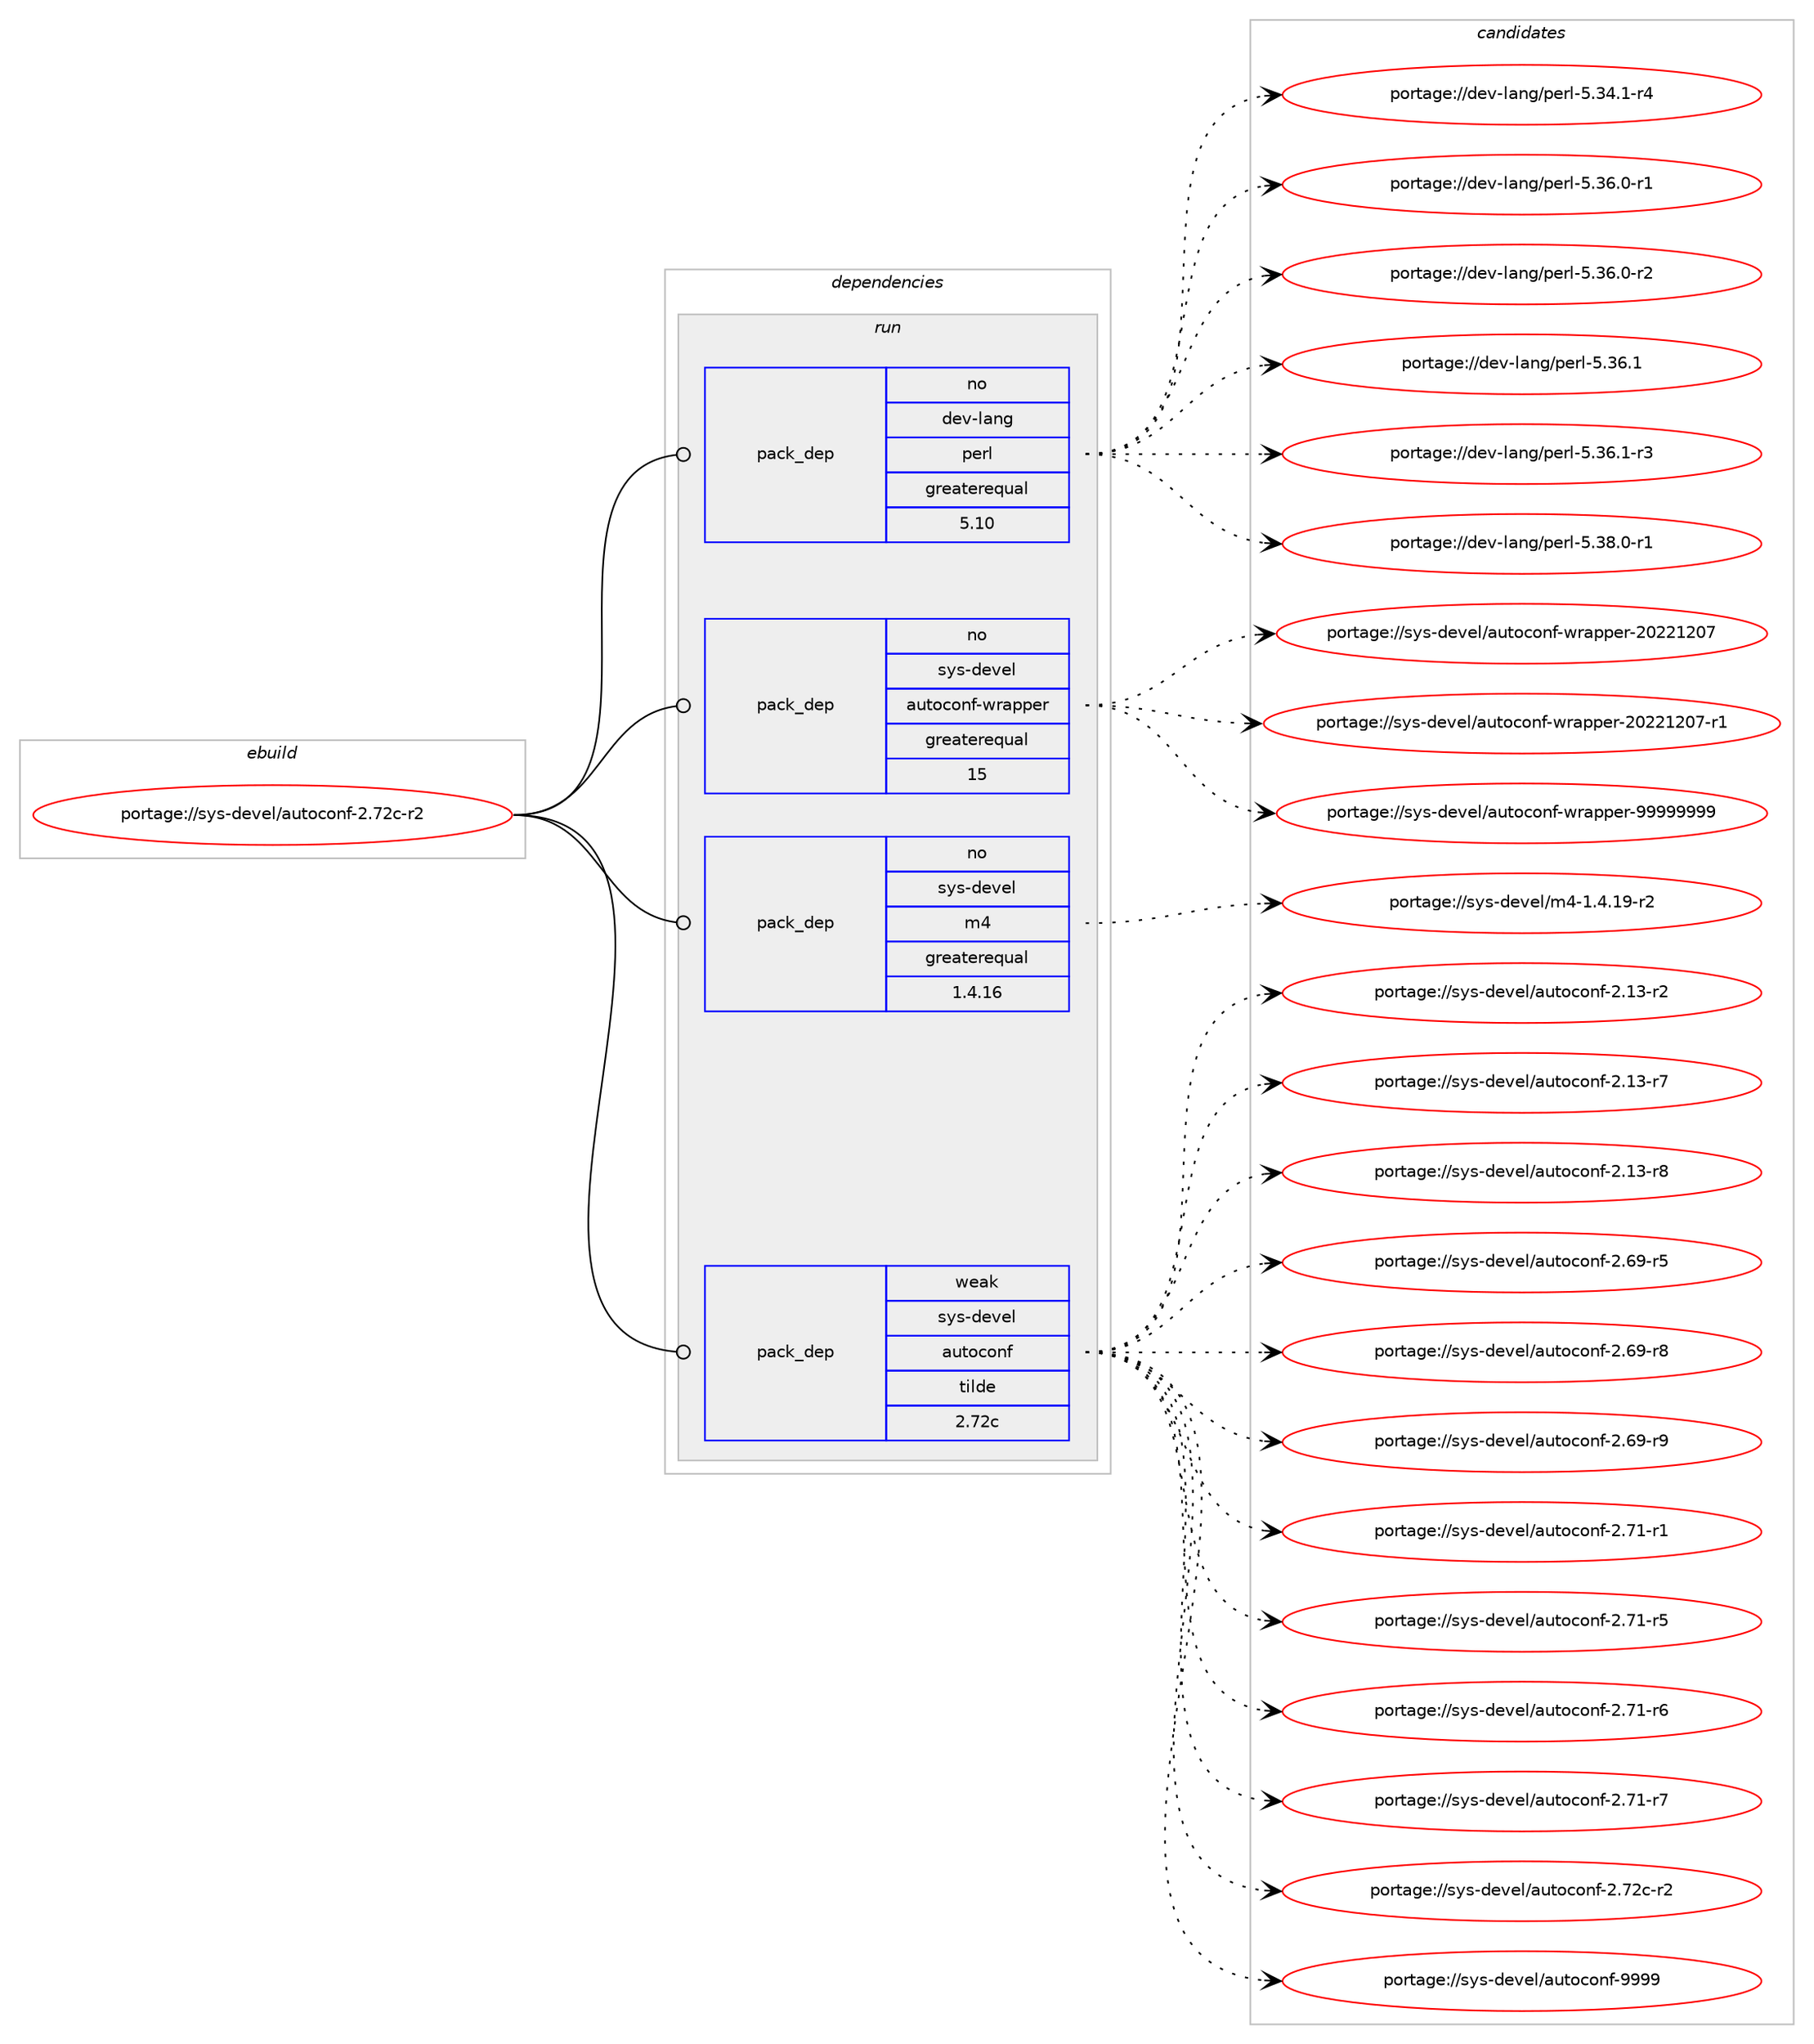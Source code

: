 digraph prolog {

# *************
# Graph options
# *************

newrank=true;
concentrate=true;
compound=true;
graph [rankdir=LR,fontname=Helvetica,fontsize=10,ranksep=1.5];#, ranksep=2.5, nodesep=0.2];
edge  [arrowhead=vee];
node  [fontname=Helvetica,fontsize=10];

# **********
# The ebuild
# **********

subgraph cluster_leftcol {
color=gray;
rank=same;
label=<<i>ebuild</i>>;
id [label="portage://sys-devel/autoconf-2.72c-r2", color=red, width=4, href="../sys-devel/autoconf-2.72c-r2.svg"];
}

# ****************
# The dependencies
# ****************

subgraph cluster_midcol {
color=gray;
label=<<i>dependencies</i>>;
subgraph cluster_compile {
fillcolor="#eeeeee";
style=filled;
label=<<i>compile</i>>;
}
subgraph cluster_compileandrun {
fillcolor="#eeeeee";
style=filled;
label=<<i>compile and run</i>>;
}
subgraph cluster_run {
fillcolor="#eeeeee";
style=filled;
label=<<i>run</i>>;
subgraph pack107 {
dependency167 [label=<<TABLE BORDER="0" CELLBORDER="1" CELLSPACING="0" CELLPADDING="4" WIDTH="220"><TR><TD ROWSPAN="6" CELLPADDING="30">pack_dep</TD></TR><TR><TD WIDTH="110">no</TD></TR><TR><TD>dev-lang</TD></TR><TR><TD>perl</TD></TR><TR><TD>greaterequal</TD></TR><TR><TD>5.10</TD></TR></TABLE>>, shape=none, color=blue];
}
id:e -> dependency167:w [weight=20,style="solid",arrowhead="odot"];
subgraph pack108 {
dependency168 [label=<<TABLE BORDER="0" CELLBORDER="1" CELLSPACING="0" CELLPADDING="4" WIDTH="220"><TR><TD ROWSPAN="6" CELLPADDING="30">pack_dep</TD></TR><TR><TD WIDTH="110">no</TD></TR><TR><TD>sys-devel</TD></TR><TR><TD>autoconf-wrapper</TD></TR><TR><TD>greaterequal</TD></TR><TR><TD>15</TD></TR></TABLE>>, shape=none, color=blue];
}
id:e -> dependency168:w [weight=20,style="solid",arrowhead="odot"];
# *** BEGIN UNKNOWN DEPENDENCY TYPE (TODO) ***
# id -> package_dependency(portage://sys-devel/autoconf-2.72c-r2,run,no,sys-devel,gnuconfig,none,[,,],[],[])
# *** END UNKNOWN DEPENDENCY TYPE (TODO) ***

subgraph pack109 {
dependency169 [label=<<TABLE BORDER="0" CELLBORDER="1" CELLSPACING="0" CELLPADDING="4" WIDTH="220"><TR><TD ROWSPAN="6" CELLPADDING="30">pack_dep</TD></TR><TR><TD WIDTH="110">no</TD></TR><TR><TD>sys-devel</TD></TR><TR><TD>m4</TD></TR><TR><TD>greaterequal</TD></TR><TR><TD>1.4.16</TD></TR></TABLE>>, shape=none, color=blue];
}
id:e -> dependency169:w [weight=20,style="solid",arrowhead="odot"];
subgraph pack110 {
dependency170 [label=<<TABLE BORDER="0" CELLBORDER="1" CELLSPACING="0" CELLPADDING="4" WIDTH="220"><TR><TD ROWSPAN="6" CELLPADDING="30">pack_dep</TD></TR><TR><TD WIDTH="110">weak</TD></TR><TR><TD>sys-devel</TD></TR><TR><TD>autoconf</TD></TR><TR><TD>tilde</TD></TR><TR><TD>2.72c</TD></TR></TABLE>>, shape=none, color=blue];
}
id:e -> dependency170:w [weight=20,style="solid",arrowhead="odot"];
}
}

# **************
# The candidates
# **************

subgraph cluster_choices {
rank=same;
color=gray;
label=<<i>candidates</i>>;

subgraph choice107 {
color=black;
nodesep=1;
choice100101118451089711010347112101114108455346515246494511452 [label="portage://dev-lang/perl-5.34.1-r4", color=red, width=4,href="../dev-lang/perl-5.34.1-r4.svg"];
choice100101118451089711010347112101114108455346515446484511449 [label="portage://dev-lang/perl-5.36.0-r1", color=red, width=4,href="../dev-lang/perl-5.36.0-r1.svg"];
choice100101118451089711010347112101114108455346515446484511450 [label="portage://dev-lang/perl-5.36.0-r2", color=red, width=4,href="../dev-lang/perl-5.36.0-r2.svg"];
choice10010111845108971101034711210111410845534651544649 [label="portage://dev-lang/perl-5.36.1", color=red, width=4,href="../dev-lang/perl-5.36.1.svg"];
choice100101118451089711010347112101114108455346515446494511451 [label="portage://dev-lang/perl-5.36.1-r3", color=red, width=4,href="../dev-lang/perl-5.36.1-r3.svg"];
choice100101118451089711010347112101114108455346515646484511449 [label="portage://dev-lang/perl-5.38.0-r1", color=red, width=4,href="../dev-lang/perl-5.38.0-r1.svg"];
dependency167:e -> choice100101118451089711010347112101114108455346515246494511452:w [style=dotted,weight="100"];
dependency167:e -> choice100101118451089711010347112101114108455346515446484511449:w [style=dotted,weight="100"];
dependency167:e -> choice100101118451089711010347112101114108455346515446484511450:w [style=dotted,weight="100"];
dependency167:e -> choice10010111845108971101034711210111410845534651544649:w [style=dotted,weight="100"];
dependency167:e -> choice100101118451089711010347112101114108455346515446494511451:w [style=dotted,weight="100"];
dependency167:e -> choice100101118451089711010347112101114108455346515646484511449:w [style=dotted,weight="100"];
}
subgraph choice108 {
color=black;
nodesep=1;
choice115121115451001011181011084797117116111991111101024511911497112112101114455048505049504855 [label="portage://sys-devel/autoconf-wrapper-20221207", color=red, width=4,href="../sys-devel/autoconf-wrapper-20221207.svg"];
choice1151211154510010111810110847971171161119911111010245119114971121121011144550485050495048554511449 [label="portage://sys-devel/autoconf-wrapper-20221207-r1", color=red, width=4,href="../sys-devel/autoconf-wrapper-20221207-r1.svg"];
choice115121115451001011181011084797117116111991111101024511911497112112101114455757575757575757 [label="portage://sys-devel/autoconf-wrapper-99999999", color=red, width=4,href="../sys-devel/autoconf-wrapper-99999999.svg"];
dependency168:e -> choice115121115451001011181011084797117116111991111101024511911497112112101114455048505049504855:w [style=dotted,weight="100"];
dependency168:e -> choice1151211154510010111810110847971171161119911111010245119114971121121011144550485050495048554511449:w [style=dotted,weight="100"];
dependency168:e -> choice115121115451001011181011084797117116111991111101024511911497112112101114455757575757575757:w [style=dotted,weight="100"];
}
subgraph choice109 {
color=black;
nodesep=1;
choice115121115451001011181011084710952454946524649574511450 [label="portage://sys-devel/m4-1.4.19-r2", color=red, width=4,href="../sys-devel/m4-1.4.19-r2.svg"];
dependency169:e -> choice115121115451001011181011084710952454946524649574511450:w [style=dotted,weight="100"];
}
subgraph choice110 {
color=black;
nodesep=1;
choice1151211154510010111810110847971171161119911111010245504649514511450 [label="portage://sys-devel/autoconf-2.13-r2", color=red, width=4,href="../sys-devel/autoconf-2.13-r2.svg"];
choice1151211154510010111810110847971171161119911111010245504649514511455 [label="portage://sys-devel/autoconf-2.13-r7", color=red, width=4,href="../sys-devel/autoconf-2.13-r7.svg"];
choice1151211154510010111810110847971171161119911111010245504649514511456 [label="portage://sys-devel/autoconf-2.13-r8", color=red, width=4,href="../sys-devel/autoconf-2.13-r8.svg"];
choice1151211154510010111810110847971171161119911111010245504654574511453 [label="portage://sys-devel/autoconf-2.69-r5", color=red, width=4,href="../sys-devel/autoconf-2.69-r5.svg"];
choice1151211154510010111810110847971171161119911111010245504654574511456 [label="portage://sys-devel/autoconf-2.69-r8", color=red, width=4,href="../sys-devel/autoconf-2.69-r8.svg"];
choice1151211154510010111810110847971171161119911111010245504654574511457 [label="portage://sys-devel/autoconf-2.69-r9", color=red, width=4,href="../sys-devel/autoconf-2.69-r9.svg"];
choice1151211154510010111810110847971171161119911111010245504655494511449 [label="portage://sys-devel/autoconf-2.71-r1", color=red, width=4,href="../sys-devel/autoconf-2.71-r1.svg"];
choice1151211154510010111810110847971171161119911111010245504655494511453 [label="portage://sys-devel/autoconf-2.71-r5", color=red, width=4,href="../sys-devel/autoconf-2.71-r5.svg"];
choice1151211154510010111810110847971171161119911111010245504655494511454 [label="portage://sys-devel/autoconf-2.71-r6", color=red, width=4,href="../sys-devel/autoconf-2.71-r6.svg"];
choice1151211154510010111810110847971171161119911111010245504655494511455 [label="portage://sys-devel/autoconf-2.71-r7", color=red, width=4,href="../sys-devel/autoconf-2.71-r7.svg"];
choice115121115451001011181011084797117116111991111101024550465550994511450 [label="portage://sys-devel/autoconf-2.72c-r2", color=red, width=4,href="../sys-devel/autoconf-2.72c-r2.svg"];
choice115121115451001011181011084797117116111991111101024557575757 [label="portage://sys-devel/autoconf-9999", color=red, width=4,href="../sys-devel/autoconf-9999.svg"];
dependency170:e -> choice1151211154510010111810110847971171161119911111010245504649514511450:w [style=dotted,weight="100"];
dependency170:e -> choice1151211154510010111810110847971171161119911111010245504649514511455:w [style=dotted,weight="100"];
dependency170:e -> choice1151211154510010111810110847971171161119911111010245504649514511456:w [style=dotted,weight="100"];
dependency170:e -> choice1151211154510010111810110847971171161119911111010245504654574511453:w [style=dotted,weight="100"];
dependency170:e -> choice1151211154510010111810110847971171161119911111010245504654574511456:w [style=dotted,weight="100"];
dependency170:e -> choice1151211154510010111810110847971171161119911111010245504654574511457:w [style=dotted,weight="100"];
dependency170:e -> choice1151211154510010111810110847971171161119911111010245504655494511449:w [style=dotted,weight="100"];
dependency170:e -> choice1151211154510010111810110847971171161119911111010245504655494511453:w [style=dotted,weight="100"];
dependency170:e -> choice1151211154510010111810110847971171161119911111010245504655494511454:w [style=dotted,weight="100"];
dependency170:e -> choice1151211154510010111810110847971171161119911111010245504655494511455:w [style=dotted,weight="100"];
dependency170:e -> choice115121115451001011181011084797117116111991111101024550465550994511450:w [style=dotted,weight="100"];
dependency170:e -> choice115121115451001011181011084797117116111991111101024557575757:w [style=dotted,weight="100"];
}
}

}
